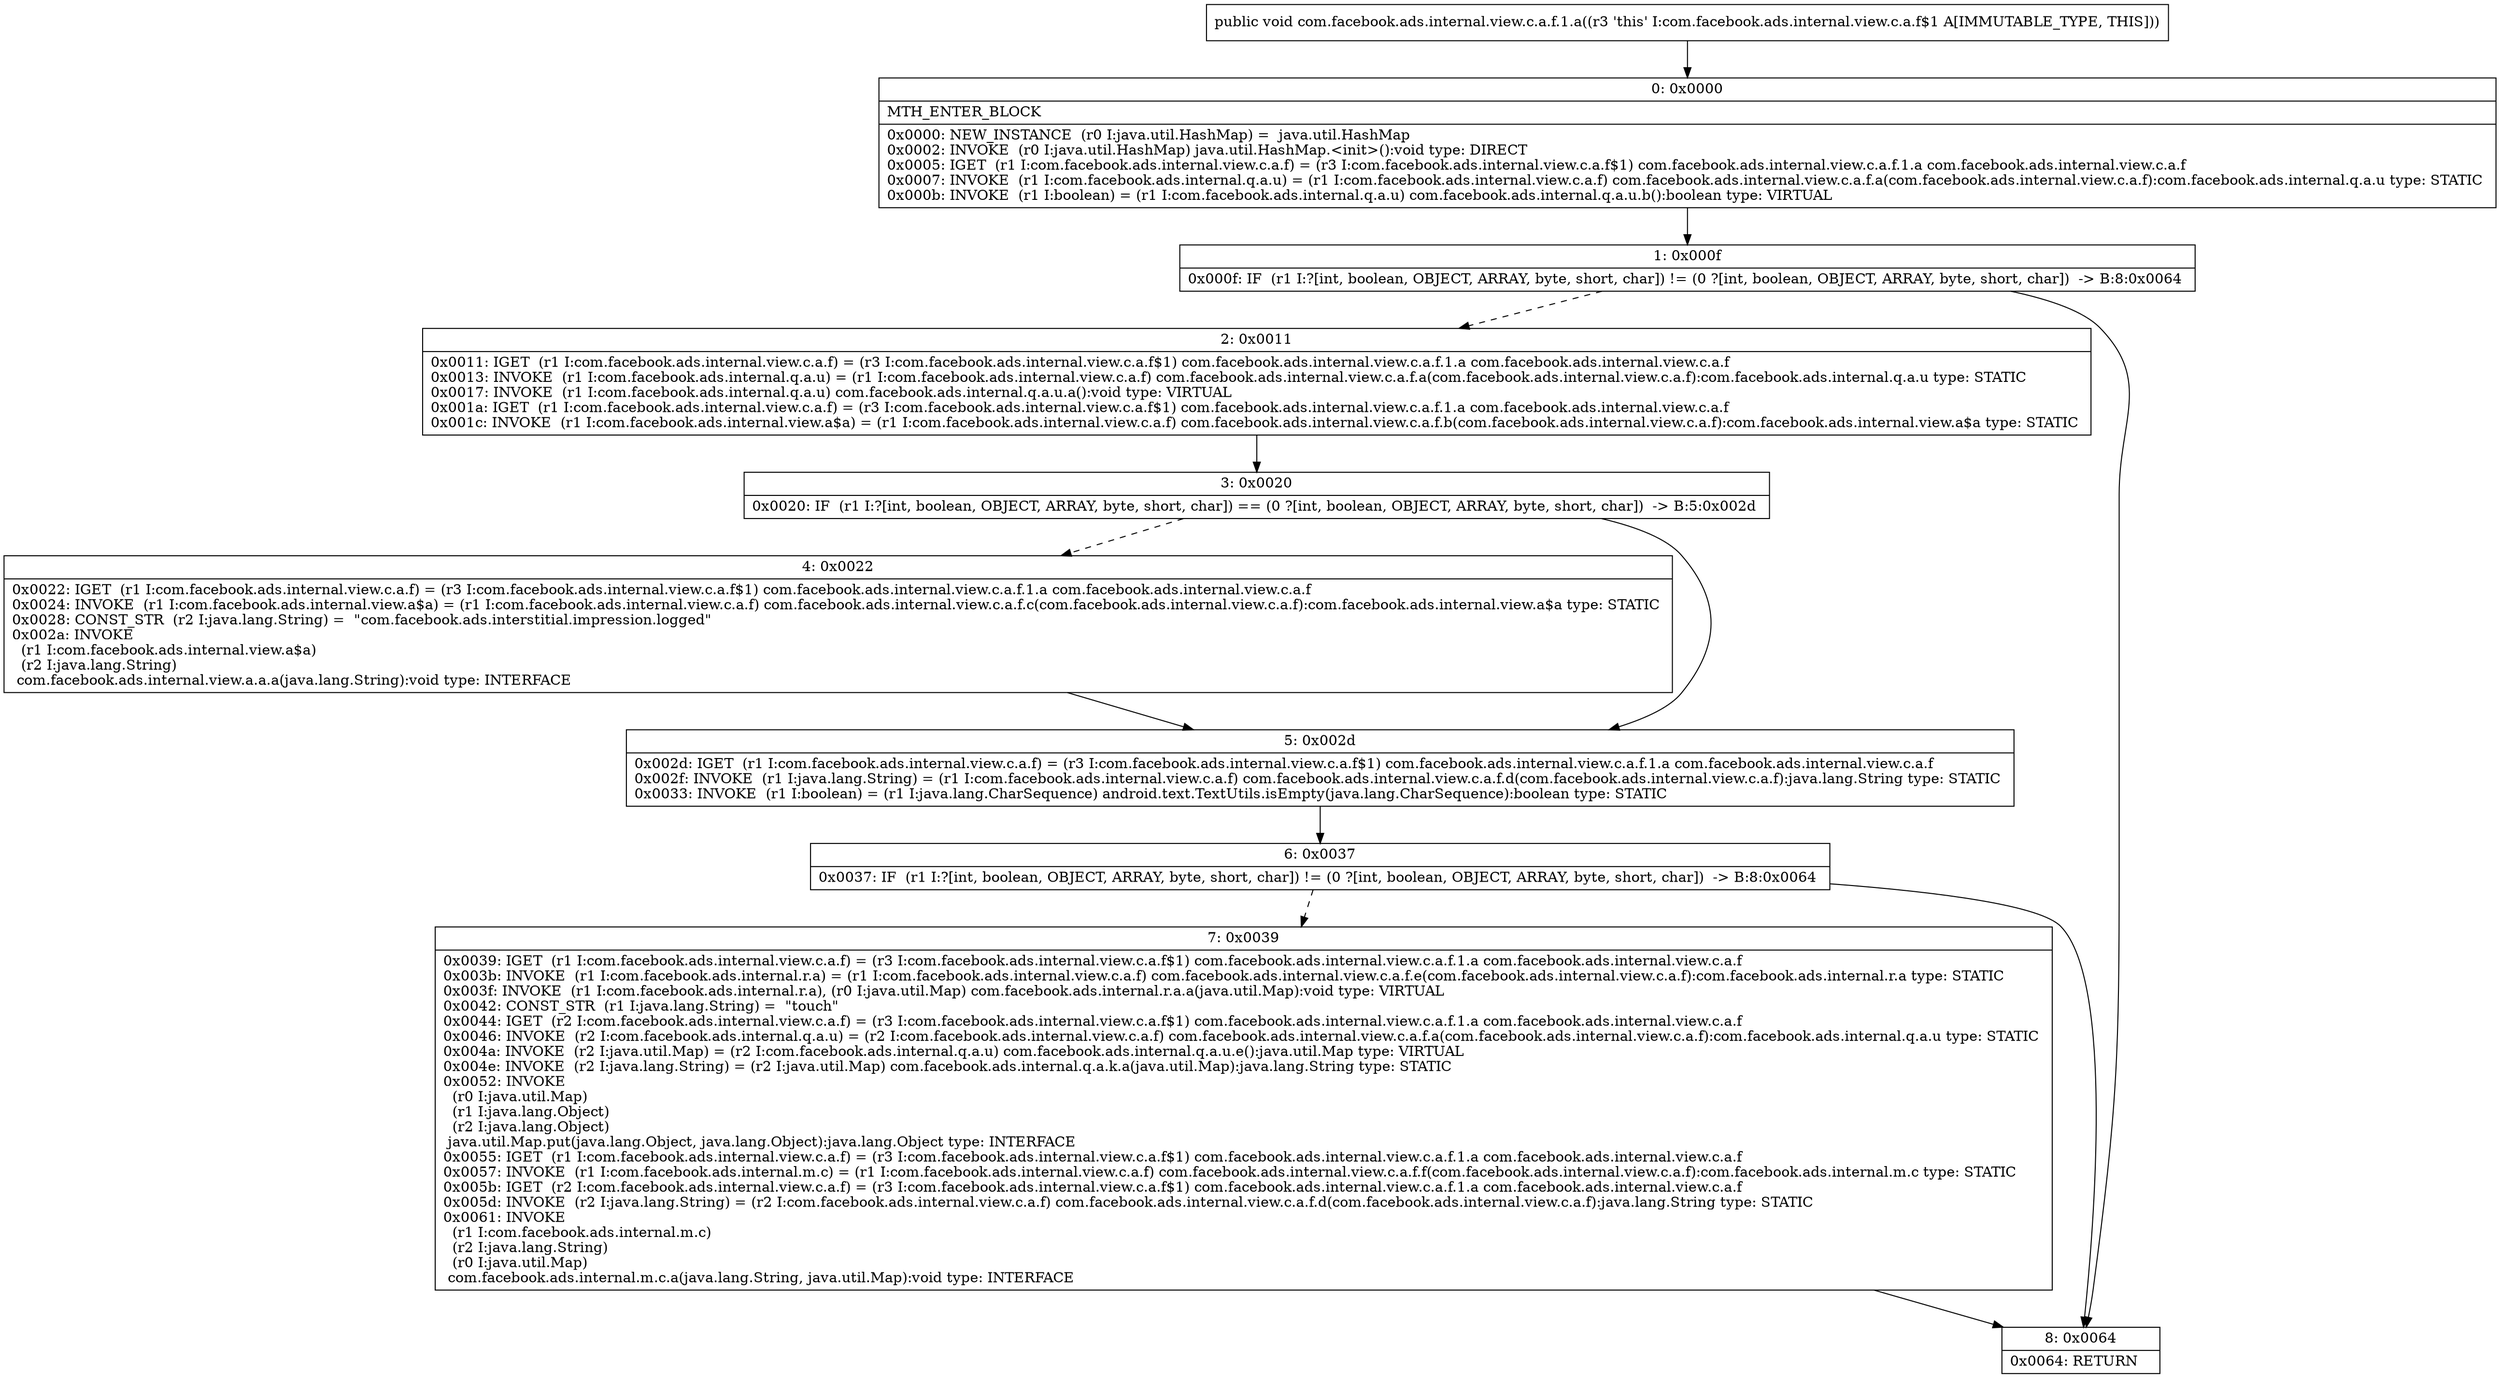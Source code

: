 digraph "CFG forcom.facebook.ads.internal.view.c.a.f.1.a()V" {
Node_0 [shape=record,label="{0\:\ 0x0000|MTH_ENTER_BLOCK\l|0x0000: NEW_INSTANCE  (r0 I:java.util.HashMap) =  java.util.HashMap \l0x0002: INVOKE  (r0 I:java.util.HashMap) java.util.HashMap.\<init\>():void type: DIRECT \l0x0005: IGET  (r1 I:com.facebook.ads.internal.view.c.a.f) = (r3 I:com.facebook.ads.internal.view.c.a.f$1) com.facebook.ads.internal.view.c.a.f.1.a com.facebook.ads.internal.view.c.a.f \l0x0007: INVOKE  (r1 I:com.facebook.ads.internal.q.a.u) = (r1 I:com.facebook.ads.internal.view.c.a.f) com.facebook.ads.internal.view.c.a.f.a(com.facebook.ads.internal.view.c.a.f):com.facebook.ads.internal.q.a.u type: STATIC \l0x000b: INVOKE  (r1 I:boolean) = (r1 I:com.facebook.ads.internal.q.a.u) com.facebook.ads.internal.q.a.u.b():boolean type: VIRTUAL \l}"];
Node_1 [shape=record,label="{1\:\ 0x000f|0x000f: IF  (r1 I:?[int, boolean, OBJECT, ARRAY, byte, short, char]) != (0 ?[int, boolean, OBJECT, ARRAY, byte, short, char])  \-\> B:8:0x0064 \l}"];
Node_2 [shape=record,label="{2\:\ 0x0011|0x0011: IGET  (r1 I:com.facebook.ads.internal.view.c.a.f) = (r3 I:com.facebook.ads.internal.view.c.a.f$1) com.facebook.ads.internal.view.c.a.f.1.a com.facebook.ads.internal.view.c.a.f \l0x0013: INVOKE  (r1 I:com.facebook.ads.internal.q.a.u) = (r1 I:com.facebook.ads.internal.view.c.a.f) com.facebook.ads.internal.view.c.a.f.a(com.facebook.ads.internal.view.c.a.f):com.facebook.ads.internal.q.a.u type: STATIC \l0x0017: INVOKE  (r1 I:com.facebook.ads.internal.q.a.u) com.facebook.ads.internal.q.a.u.a():void type: VIRTUAL \l0x001a: IGET  (r1 I:com.facebook.ads.internal.view.c.a.f) = (r3 I:com.facebook.ads.internal.view.c.a.f$1) com.facebook.ads.internal.view.c.a.f.1.a com.facebook.ads.internal.view.c.a.f \l0x001c: INVOKE  (r1 I:com.facebook.ads.internal.view.a$a) = (r1 I:com.facebook.ads.internal.view.c.a.f) com.facebook.ads.internal.view.c.a.f.b(com.facebook.ads.internal.view.c.a.f):com.facebook.ads.internal.view.a$a type: STATIC \l}"];
Node_3 [shape=record,label="{3\:\ 0x0020|0x0020: IF  (r1 I:?[int, boolean, OBJECT, ARRAY, byte, short, char]) == (0 ?[int, boolean, OBJECT, ARRAY, byte, short, char])  \-\> B:5:0x002d \l}"];
Node_4 [shape=record,label="{4\:\ 0x0022|0x0022: IGET  (r1 I:com.facebook.ads.internal.view.c.a.f) = (r3 I:com.facebook.ads.internal.view.c.a.f$1) com.facebook.ads.internal.view.c.a.f.1.a com.facebook.ads.internal.view.c.a.f \l0x0024: INVOKE  (r1 I:com.facebook.ads.internal.view.a$a) = (r1 I:com.facebook.ads.internal.view.c.a.f) com.facebook.ads.internal.view.c.a.f.c(com.facebook.ads.internal.view.c.a.f):com.facebook.ads.internal.view.a$a type: STATIC \l0x0028: CONST_STR  (r2 I:java.lang.String) =  \"com.facebook.ads.interstitial.impression.logged\" \l0x002a: INVOKE  \l  (r1 I:com.facebook.ads.internal.view.a$a)\l  (r2 I:java.lang.String)\l com.facebook.ads.internal.view.a.a.a(java.lang.String):void type: INTERFACE \l}"];
Node_5 [shape=record,label="{5\:\ 0x002d|0x002d: IGET  (r1 I:com.facebook.ads.internal.view.c.a.f) = (r3 I:com.facebook.ads.internal.view.c.a.f$1) com.facebook.ads.internal.view.c.a.f.1.a com.facebook.ads.internal.view.c.a.f \l0x002f: INVOKE  (r1 I:java.lang.String) = (r1 I:com.facebook.ads.internal.view.c.a.f) com.facebook.ads.internal.view.c.a.f.d(com.facebook.ads.internal.view.c.a.f):java.lang.String type: STATIC \l0x0033: INVOKE  (r1 I:boolean) = (r1 I:java.lang.CharSequence) android.text.TextUtils.isEmpty(java.lang.CharSequence):boolean type: STATIC \l}"];
Node_6 [shape=record,label="{6\:\ 0x0037|0x0037: IF  (r1 I:?[int, boolean, OBJECT, ARRAY, byte, short, char]) != (0 ?[int, boolean, OBJECT, ARRAY, byte, short, char])  \-\> B:8:0x0064 \l}"];
Node_7 [shape=record,label="{7\:\ 0x0039|0x0039: IGET  (r1 I:com.facebook.ads.internal.view.c.a.f) = (r3 I:com.facebook.ads.internal.view.c.a.f$1) com.facebook.ads.internal.view.c.a.f.1.a com.facebook.ads.internal.view.c.a.f \l0x003b: INVOKE  (r1 I:com.facebook.ads.internal.r.a) = (r1 I:com.facebook.ads.internal.view.c.a.f) com.facebook.ads.internal.view.c.a.f.e(com.facebook.ads.internal.view.c.a.f):com.facebook.ads.internal.r.a type: STATIC \l0x003f: INVOKE  (r1 I:com.facebook.ads.internal.r.a), (r0 I:java.util.Map) com.facebook.ads.internal.r.a.a(java.util.Map):void type: VIRTUAL \l0x0042: CONST_STR  (r1 I:java.lang.String) =  \"touch\" \l0x0044: IGET  (r2 I:com.facebook.ads.internal.view.c.a.f) = (r3 I:com.facebook.ads.internal.view.c.a.f$1) com.facebook.ads.internal.view.c.a.f.1.a com.facebook.ads.internal.view.c.a.f \l0x0046: INVOKE  (r2 I:com.facebook.ads.internal.q.a.u) = (r2 I:com.facebook.ads.internal.view.c.a.f) com.facebook.ads.internal.view.c.a.f.a(com.facebook.ads.internal.view.c.a.f):com.facebook.ads.internal.q.a.u type: STATIC \l0x004a: INVOKE  (r2 I:java.util.Map) = (r2 I:com.facebook.ads.internal.q.a.u) com.facebook.ads.internal.q.a.u.e():java.util.Map type: VIRTUAL \l0x004e: INVOKE  (r2 I:java.lang.String) = (r2 I:java.util.Map) com.facebook.ads.internal.q.a.k.a(java.util.Map):java.lang.String type: STATIC \l0x0052: INVOKE  \l  (r0 I:java.util.Map)\l  (r1 I:java.lang.Object)\l  (r2 I:java.lang.Object)\l java.util.Map.put(java.lang.Object, java.lang.Object):java.lang.Object type: INTERFACE \l0x0055: IGET  (r1 I:com.facebook.ads.internal.view.c.a.f) = (r3 I:com.facebook.ads.internal.view.c.a.f$1) com.facebook.ads.internal.view.c.a.f.1.a com.facebook.ads.internal.view.c.a.f \l0x0057: INVOKE  (r1 I:com.facebook.ads.internal.m.c) = (r1 I:com.facebook.ads.internal.view.c.a.f) com.facebook.ads.internal.view.c.a.f.f(com.facebook.ads.internal.view.c.a.f):com.facebook.ads.internal.m.c type: STATIC \l0x005b: IGET  (r2 I:com.facebook.ads.internal.view.c.a.f) = (r3 I:com.facebook.ads.internal.view.c.a.f$1) com.facebook.ads.internal.view.c.a.f.1.a com.facebook.ads.internal.view.c.a.f \l0x005d: INVOKE  (r2 I:java.lang.String) = (r2 I:com.facebook.ads.internal.view.c.a.f) com.facebook.ads.internal.view.c.a.f.d(com.facebook.ads.internal.view.c.a.f):java.lang.String type: STATIC \l0x0061: INVOKE  \l  (r1 I:com.facebook.ads.internal.m.c)\l  (r2 I:java.lang.String)\l  (r0 I:java.util.Map)\l com.facebook.ads.internal.m.c.a(java.lang.String, java.util.Map):void type: INTERFACE \l}"];
Node_8 [shape=record,label="{8\:\ 0x0064|0x0064: RETURN   \l}"];
MethodNode[shape=record,label="{public void com.facebook.ads.internal.view.c.a.f.1.a((r3 'this' I:com.facebook.ads.internal.view.c.a.f$1 A[IMMUTABLE_TYPE, THIS])) }"];
MethodNode -> Node_0;
Node_0 -> Node_1;
Node_1 -> Node_2[style=dashed];
Node_1 -> Node_8;
Node_2 -> Node_3;
Node_3 -> Node_4[style=dashed];
Node_3 -> Node_5;
Node_4 -> Node_5;
Node_5 -> Node_6;
Node_6 -> Node_7[style=dashed];
Node_6 -> Node_8;
Node_7 -> Node_8;
}

